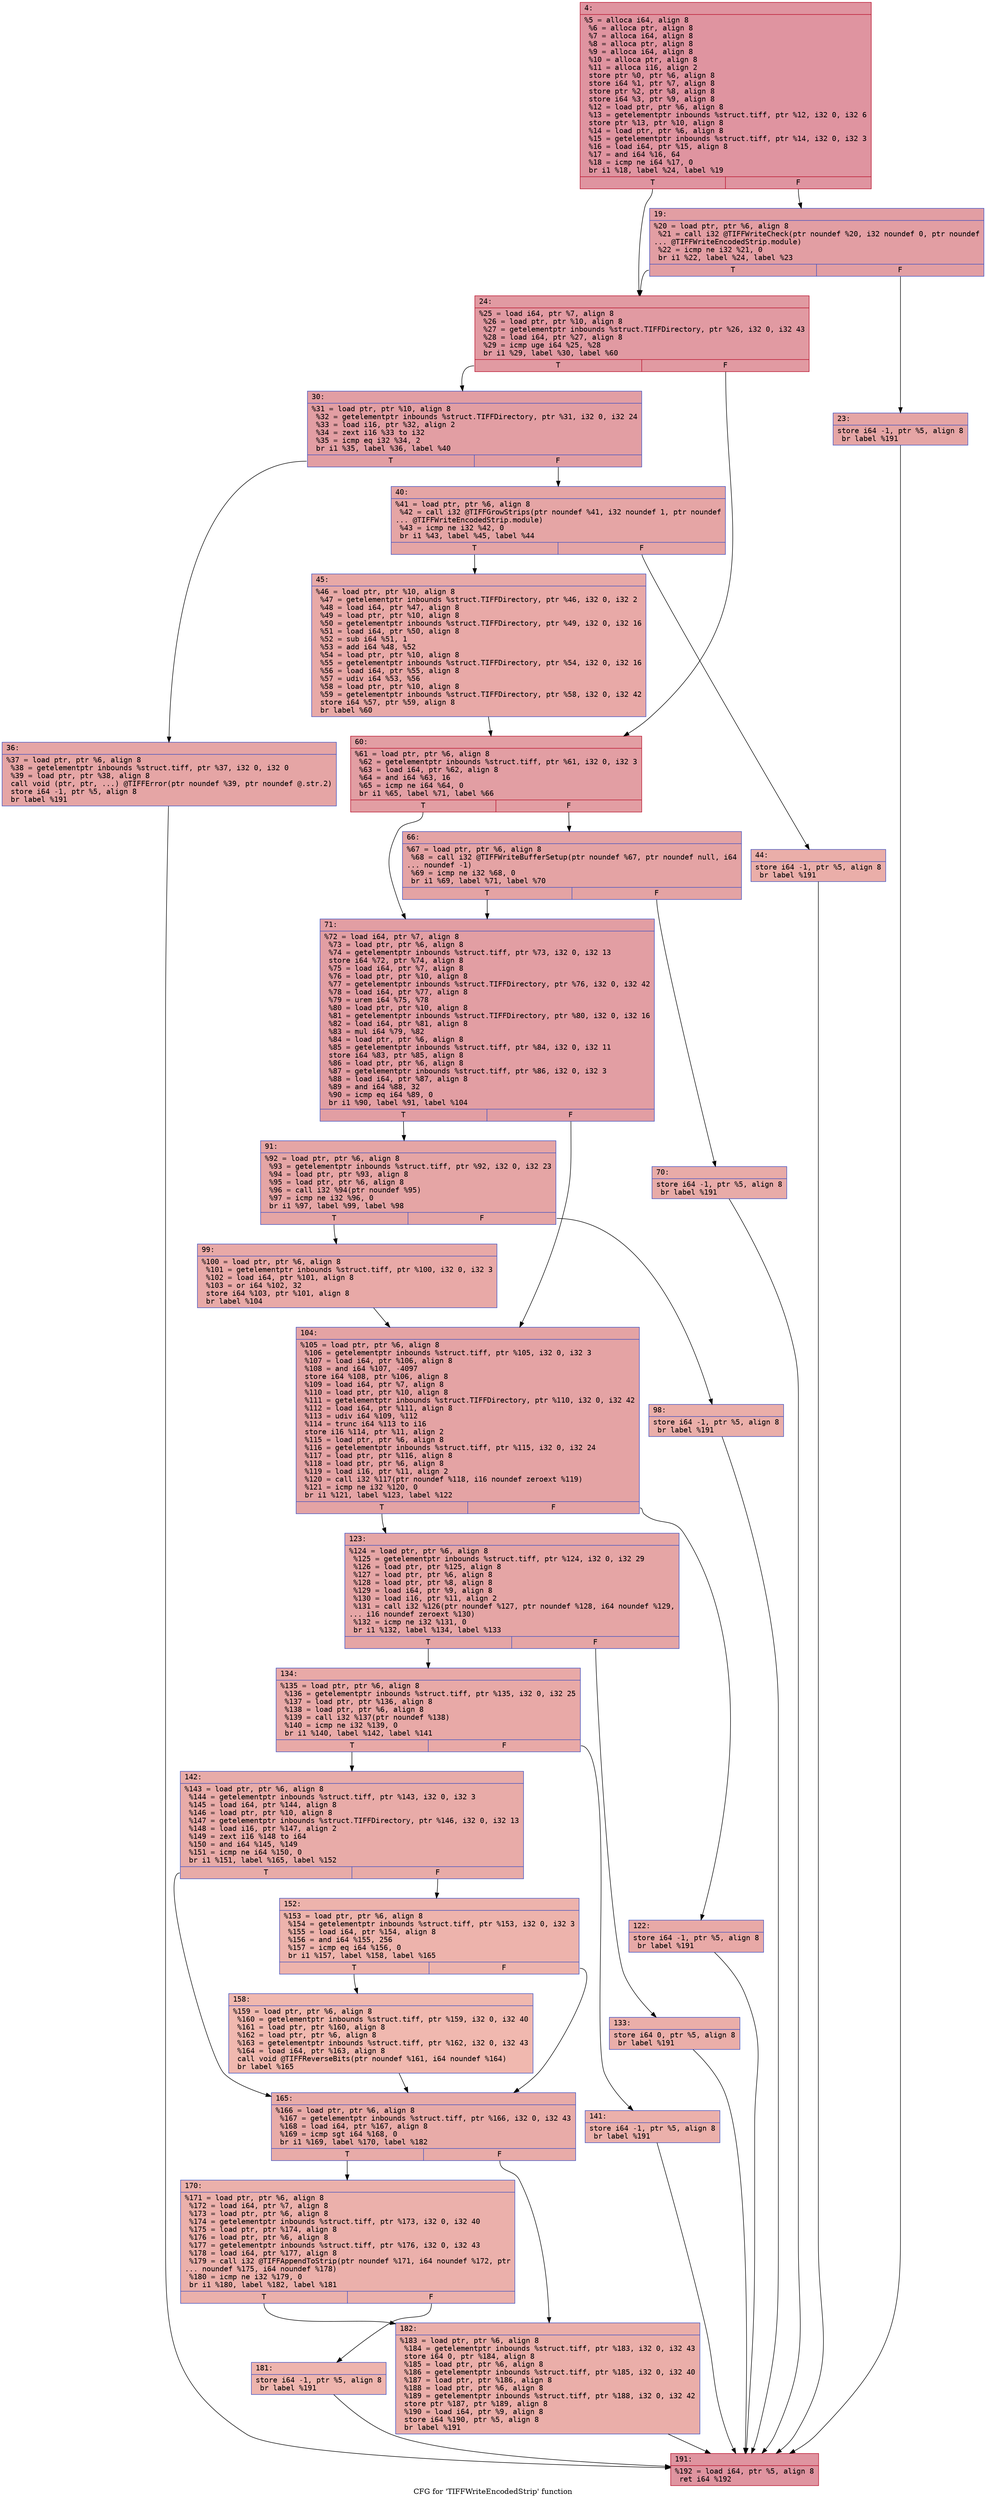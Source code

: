 digraph "CFG for 'TIFFWriteEncodedStrip' function" {
	label="CFG for 'TIFFWriteEncodedStrip' function";

	Node0x6000024273e0 [shape=record,color="#b70d28ff", style=filled, fillcolor="#b70d2870" fontname="Courier",label="{4:\l|  %5 = alloca i64, align 8\l  %6 = alloca ptr, align 8\l  %7 = alloca i64, align 8\l  %8 = alloca ptr, align 8\l  %9 = alloca i64, align 8\l  %10 = alloca ptr, align 8\l  %11 = alloca i16, align 2\l  store ptr %0, ptr %6, align 8\l  store i64 %1, ptr %7, align 8\l  store ptr %2, ptr %8, align 8\l  store i64 %3, ptr %9, align 8\l  %12 = load ptr, ptr %6, align 8\l  %13 = getelementptr inbounds %struct.tiff, ptr %12, i32 0, i32 6\l  store ptr %13, ptr %10, align 8\l  %14 = load ptr, ptr %6, align 8\l  %15 = getelementptr inbounds %struct.tiff, ptr %14, i32 0, i32 3\l  %16 = load i64, ptr %15, align 8\l  %17 = and i64 %16, 64\l  %18 = icmp ne i64 %17, 0\l  br i1 %18, label %24, label %19\l|{<s0>T|<s1>F}}"];
	Node0x6000024273e0:s0 -> Node0x6000024277f0[tooltip="4 -> 24\nProbability 50.00%" ];
	Node0x6000024273e0:s1 -> Node0x600002427750[tooltip="4 -> 19\nProbability 50.00%" ];
	Node0x600002427750 [shape=record,color="#3d50c3ff", style=filled, fillcolor="#be242e70" fontname="Courier",label="{19:\l|  %20 = load ptr, ptr %6, align 8\l  %21 = call i32 @TIFFWriteCheck(ptr noundef %20, i32 noundef 0, ptr noundef\l... @TIFFWriteEncodedStrip.module)\l  %22 = icmp ne i32 %21, 0\l  br i1 %22, label %24, label %23\l|{<s0>T|<s1>F}}"];
	Node0x600002427750:s0 -> Node0x6000024277f0[tooltip="19 -> 24\nProbability 62.50%" ];
	Node0x600002427750:s1 -> Node0x6000024277a0[tooltip="19 -> 23\nProbability 37.50%" ];
	Node0x6000024277a0 [shape=record,color="#3d50c3ff", style=filled, fillcolor="#c5333470" fontname="Courier",label="{23:\l|  store i64 -1, ptr %5, align 8\l  br label %191\l}"];
	Node0x6000024277a0 -> Node0x600002438050[tooltip="23 -> 191\nProbability 100.00%" ];
	Node0x6000024277f0 [shape=record,color="#b70d28ff", style=filled, fillcolor="#bb1b2c70" fontname="Courier",label="{24:\l|  %25 = load i64, ptr %7, align 8\l  %26 = load ptr, ptr %10, align 8\l  %27 = getelementptr inbounds %struct.TIFFDirectory, ptr %26, i32 0, i32 43\l  %28 = load i64, ptr %27, align 8\l  %29 = icmp uge i64 %25, %28\l  br i1 %29, label %30, label %60\l|{<s0>T|<s1>F}}"];
	Node0x6000024277f0:s0 -> Node0x600002427840[tooltip="24 -> 30\nProbability 50.00%" ];
	Node0x6000024277f0:s1 -> Node0x6000024279d0[tooltip="24 -> 60\nProbability 50.00%" ];
	Node0x600002427840 [shape=record,color="#3d50c3ff", style=filled, fillcolor="#be242e70" fontname="Courier",label="{30:\l|  %31 = load ptr, ptr %10, align 8\l  %32 = getelementptr inbounds %struct.TIFFDirectory, ptr %31, i32 0, i32 24\l  %33 = load i16, ptr %32, align 2\l  %34 = zext i16 %33 to i32\l  %35 = icmp eq i32 %34, 2\l  br i1 %35, label %36, label %40\l|{<s0>T|<s1>F}}"];
	Node0x600002427840:s0 -> Node0x600002427890[tooltip="30 -> 36\nProbability 50.00%" ];
	Node0x600002427840:s1 -> Node0x6000024278e0[tooltip="30 -> 40\nProbability 50.00%" ];
	Node0x600002427890 [shape=record,color="#3d50c3ff", style=filled, fillcolor="#c5333470" fontname="Courier",label="{36:\l|  %37 = load ptr, ptr %6, align 8\l  %38 = getelementptr inbounds %struct.tiff, ptr %37, i32 0, i32 0\l  %39 = load ptr, ptr %38, align 8\l  call void (ptr, ptr, ...) @TIFFError(ptr noundef %39, ptr noundef @.str.2)\l  store i64 -1, ptr %5, align 8\l  br label %191\l}"];
	Node0x600002427890 -> Node0x600002438050[tooltip="36 -> 191\nProbability 100.00%" ];
	Node0x6000024278e0 [shape=record,color="#3d50c3ff", style=filled, fillcolor="#c5333470" fontname="Courier",label="{40:\l|  %41 = load ptr, ptr %6, align 8\l  %42 = call i32 @TIFFGrowStrips(ptr noundef %41, i32 noundef 1, ptr noundef\l... @TIFFWriteEncodedStrip.module)\l  %43 = icmp ne i32 %42, 0\l  br i1 %43, label %45, label %44\l|{<s0>T|<s1>F}}"];
	Node0x6000024278e0:s0 -> Node0x600002427980[tooltip="40 -> 45\nProbability 62.50%" ];
	Node0x6000024278e0:s1 -> Node0x600002427930[tooltip="40 -> 44\nProbability 37.50%" ];
	Node0x600002427930 [shape=record,color="#3d50c3ff", style=filled, fillcolor="#d0473d70" fontname="Courier",label="{44:\l|  store i64 -1, ptr %5, align 8\l  br label %191\l}"];
	Node0x600002427930 -> Node0x600002438050[tooltip="44 -> 191\nProbability 100.00%" ];
	Node0x600002427980 [shape=record,color="#3d50c3ff", style=filled, fillcolor="#ca3b3770" fontname="Courier",label="{45:\l|  %46 = load ptr, ptr %10, align 8\l  %47 = getelementptr inbounds %struct.TIFFDirectory, ptr %46, i32 0, i32 2\l  %48 = load i64, ptr %47, align 8\l  %49 = load ptr, ptr %10, align 8\l  %50 = getelementptr inbounds %struct.TIFFDirectory, ptr %49, i32 0, i32 16\l  %51 = load i64, ptr %50, align 8\l  %52 = sub i64 %51, 1\l  %53 = add i64 %48, %52\l  %54 = load ptr, ptr %10, align 8\l  %55 = getelementptr inbounds %struct.TIFFDirectory, ptr %54, i32 0, i32 16\l  %56 = load i64, ptr %55, align 8\l  %57 = udiv i64 %53, %56\l  %58 = load ptr, ptr %10, align 8\l  %59 = getelementptr inbounds %struct.TIFFDirectory, ptr %58, i32 0, i32 42\l  store i64 %57, ptr %59, align 8\l  br label %60\l}"];
	Node0x600002427980 -> Node0x6000024279d0[tooltip="45 -> 60\nProbability 100.00%" ];
	Node0x6000024279d0 [shape=record,color="#b70d28ff", style=filled, fillcolor="#be242e70" fontname="Courier",label="{60:\l|  %61 = load ptr, ptr %6, align 8\l  %62 = getelementptr inbounds %struct.tiff, ptr %61, i32 0, i32 3\l  %63 = load i64, ptr %62, align 8\l  %64 = and i64 %63, 16\l  %65 = icmp ne i64 %64, 0\l  br i1 %65, label %71, label %66\l|{<s0>T|<s1>F}}"];
	Node0x6000024279d0:s0 -> Node0x600002427ac0[tooltip="60 -> 71\nProbability 50.00%" ];
	Node0x6000024279d0:s1 -> Node0x600002427a20[tooltip="60 -> 66\nProbability 50.00%" ];
	Node0x600002427a20 [shape=record,color="#3d50c3ff", style=filled, fillcolor="#c32e3170" fontname="Courier",label="{66:\l|  %67 = load ptr, ptr %6, align 8\l  %68 = call i32 @TIFFWriteBufferSetup(ptr noundef %67, ptr noundef null, i64\l... noundef -1)\l  %69 = icmp ne i32 %68, 0\l  br i1 %69, label %71, label %70\l|{<s0>T|<s1>F}}"];
	Node0x600002427a20:s0 -> Node0x600002427ac0[tooltip="66 -> 71\nProbability 62.50%" ];
	Node0x600002427a20:s1 -> Node0x600002427a70[tooltip="66 -> 70\nProbability 37.50%" ];
	Node0x600002427a70 [shape=record,color="#3d50c3ff", style=filled, fillcolor="#cc403a70" fontname="Courier",label="{70:\l|  store i64 -1, ptr %5, align 8\l  br label %191\l}"];
	Node0x600002427a70 -> Node0x600002438050[tooltip="70 -> 191\nProbability 100.00%" ];
	Node0x600002427ac0 [shape=record,color="#3d50c3ff", style=filled, fillcolor="#be242e70" fontname="Courier",label="{71:\l|  %72 = load i64, ptr %7, align 8\l  %73 = load ptr, ptr %6, align 8\l  %74 = getelementptr inbounds %struct.tiff, ptr %73, i32 0, i32 13\l  store i64 %72, ptr %74, align 8\l  %75 = load i64, ptr %7, align 8\l  %76 = load ptr, ptr %10, align 8\l  %77 = getelementptr inbounds %struct.TIFFDirectory, ptr %76, i32 0, i32 42\l  %78 = load i64, ptr %77, align 8\l  %79 = urem i64 %75, %78\l  %80 = load ptr, ptr %10, align 8\l  %81 = getelementptr inbounds %struct.TIFFDirectory, ptr %80, i32 0, i32 16\l  %82 = load i64, ptr %81, align 8\l  %83 = mul i64 %79, %82\l  %84 = load ptr, ptr %6, align 8\l  %85 = getelementptr inbounds %struct.tiff, ptr %84, i32 0, i32 11\l  store i64 %83, ptr %85, align 8\l  %86 = load ptr, ptr %6, align 8\l  %87 = getelementptr inbounds %struct.tiff, ptr %86, i32 0, i32 3\l  %88 = load i64, ptr %87, align 8\l  %89 = and i64 %88, 32\l  %90 = icmp eq i64 %89, 0\l  br i1 %90, label %91, label %104\l|{<s0>T|<s1>F}}"];
	Node0x600002427ac0:s0 -> Node0x600002427b10[tooltip="71 -> 91\nProbability 50.00%" ];
	Node0x600002427ac0:s1 -> Node0x600002427c00[tooltip="71 -> 104\nProbability 50.00%" ];
	Node0x600002427b10 [shape=record,color="#3d50c3ff", style=filled, fillcolor="#c5333470" fontname="Courier",label="{91:\l|  %92 = load ptr, ptr %6, align 8\l  %93 = getelementptr inbounds %struct.tiff, ptr %92, i32 0, i32 23\l  %94 = load ptr, ptr %93, align 8\l  %95 = load ptr, ptr %6, align 8\l  %96 = call i32 %94(ptr noundef %95)\l  %97 = icmp ne i32 %96, 0\l  br i1 %97, label %99, label %98\l|{<s0>T|<s1>F}}"];
	Node0x600002427b10:s0 -> Node0x600002427bb0[tooltip="91 -> 99\nProbability 62.50%" ];
	Node0x600002427b10:s1 -> Node0x600002427b60[tooltip="91 -> 98\nProbability 37.50%" ];
	Node0x600002427b60 [shape=record,color="#3d50c3ff", style=filled, fillcolor="#d0473d70" fontname="Courier",label="{98:\l|  store i64 -1, ptr %5, align 8\l  br label %191\l}"];
	Node0x600002427b60 -> Node0x600002438050[tooltip="98 -> 191\nProbability 100.00%" ];
	Node0x600002427bb0 [shape=record,color="#3d50c3ff", style=filled, fillcolor="#ca3b3770" fontname="Courier",label="{99:\l|  %100 = load ptr, ptr %6, align 8\l  %101 = getelementptr inbounds %struct.tiff, ptr %100, i32 0, i32 3\l  %102 = load i64, ptr %101, align 8\l  %103 = or i64 %102, 32\l  store i64 %103, ptr %101, align 8\l  br label %104\l}"];
	Node0x600002427bb0 -> Node0x600002427c00[tooltip="99 -> 104\nProbability 100.00%" ];
	Node0x600002427c00 [shape=record,color="#3d50c3ff", style=filled, fillcolor="#c32e3170" fontname="Courier",label="{104:\l|  %105 = load ptr, ptr %6, align 8\l  %106 = getelementptr inbounds %struct.tiff, ptr %105, i32 0, i32 3\l  %107 = load i64, ptr %106, align 8\l  %108 = and i64 %107, -4097\l  store i64 %108, ptr %106, align 8\l  %109 = load i64, ptr %7, align 8\l  %110 = load ptr, ptr %10, align 8\l  %111 = getelementptr inbounds %struct.TIFFDirectory, ptr %110, i32 0, i32 42\l  %112 = load i64, ptr %111, align 8\l  %113 = udiv i64 %109, %112\l  %114 = trunc i64 %113 to i16\l  store i16 %114, ptr %11, align 2\l  %115 = load ptr, ptr %6, align 8\l  %116 = getelementptr inbounds %struct.tiff, ptr %115, i32 0, i32 24\l  %117 = load ptr, ptr %116, align 8\l  %118 = load ptr, ptr %6, align 8\l  %119 = load i16, ptr %11, align 2\l  %120 = call i32 %117(ptr noundef %118, i16 noundef zeroext %119)\l  %121 = icmp ne i32 %120, 0\l  br i1 %121, label %123, label %122\l|{<s0>T|<s1>F}}"];
	Node0x600002427c00:s0 -> Node0x600002427ca0[tooltip="104 -> 123\nProbability 62.50%" ];
	Node0x600002427c00:s1 -> Node0x600002427c50[tooltip="104 -> 122\nProbability 37.50%" ];
	Node0x600002427c50 [shape=record,color="#3d50c3ff", style=filled, fillcolor="#ca3b3770" fontname="Courier",label="{122:\l|  store i64 -1, ptr %5, align 8\l  br label %191\l}"];
	Node0x600002427c50 -> Node0x600002438050[tooltip="122 -> 191\nProbability 100.00%" ];
	Node0x600002427ca0 [shape=record,color="#3d50c3ff", style=filled, fillcolor="#c5333470" fontname="Courier",label="{123:\l|  %124 = load ptr, ptr %6, align 8\l  %125 = getelementptr inbounds %struct.tiff, ptr %124, i32 0, i32 29\l  %126 = load ptr, ptr %125, align 8\l  %127 = load ptr, ptr %6, align 8\l  %128 = load ptr, ptr %8, align 8\l  %129 = load i64, ptr %9, align 8\l  %130 = load i16, ptr %11, align 2\l  %131 = call i32 %126(ptr noundef %127, ptr noundef %128, i64 noundef %129,\l... i16 noundef zeroext %130)\l  %132 = icmp ne i32 %131, 0\l  br i1 %132, label %134, label %133\l|{<s0>T|<s1>F}}"];
	Node0x600002427ca0:s0 -> Node0x600002427d40[tooltip="123 -> 134\nProbability 62.50%" ];
	Node0x600002427ca0:s1 -> Node0x600002427cf0[tooltip="123 -> 133\nProbability 37.50%" ];
	Node0x600002427cf0 [shape=record,color="#3d50c3ff", style=filled, fillcolor="#d0473d70" fontname="Courier",label="{133:\l|  store i64 0, ptr %5, align 8\l  br label %191\l}"];
	Node0x600002427cf0 -> Node0x600002438050[tooltip="133 -> 191\nProbability 100.00%" ];
	Node0x600002427d40 [shape=record,color="#3d50c3ff", style=filled, fillcolor="#ca3b3770" fontname="Courier",label="{134:\l|  %135 = load ptr, ptr %6, align 8\l  %136 = getelementptr inbounds %struct.tiff, ptr %135, i32 0, i32 25\l  %137 = load ptr, ptr %136, align 8\l  %138 = load ptr, ptr %6, align 8\l  %139 = call i32 %137(ptr noundef %138)\l  %140 = icmp ne i32 %139, 0\l  br i1 %140, label %142, label %141\l|{<s0>T|<s1>F}}"];
	Node0x600002427d40:s0 -> Node0x600002427de0[tooltip="134 -> 142\nProbability 62.50%" ];
	Node0x600002427d40:s1 -> Node0x600002427d90[tooltip="134 -> 141\nProbability 37.50%" ];
	Node0x600002427d90 [shape=record,color="#3d50c3ff", style=filled, fillcolor="#d24b4070" fontname="Courier",label="{141:\l|  store i64 -1, ptr %5, align 8\l  br label %191\l}"];
	Node0x600002427d90 -> Node0x600002438050[tooltip="141 -> 191\nProbability 100.00%" ];
	Node0x600002427de0 [shape=record,color="#3d50c3ff", style=filled, fillcolor="#cc403a70" fontname="Courier",label="{142:\l|  %143 = load ptr, ptr %6, align 8\l  %144 = getelementptr inbounds %struct.tiff, ptr %143, i32 0, i32 3\l  %145 = load i64, ptr %144, align 8\l  %146 = load ptr, ptr %10, align 8\l  %147 = getelementptr inbounds %struct.TIFFDirectory, ptr %146, i32 0, i32 13\l  %148 = load i16, ptr %147, align 2\l  %149 = zext i16 %148 to i64\l  %150 = and i64 %145, %149\l  %151 = icmp ne i64 %150, 0\l  br i1 %151, label %165, label %152\l|{<s0>T|<s1>F}}"];
	Node0x600002427de0:s0 -> Node0x600002427ed0[tooltip="142 -> 165\nProbability 62.50%" ];
	Node0x600002427de0:s1 -> Node0x600002427e30[tooltip="142 -> 152\nProbability 37.50%" ];
	Node0x600002427e30 [shape=record,color="#3d50c3ff", style=filled, fillcolor="#d6524470" fontname="Courier",label="{152:\l|  %153 = load ptr, ptr %6, align 8\l  %154 = getelementptr inbounds %struct.tiff, ptr %153, i32 0, i32 3\l  %155 = load i64, ptr %154, align 8\l  %156 = and i64 %155, 256\l  %157 = icmp eq i64 %156, 0\l  br i1 %157, label %158, label %165\l|{<s0>T|<s1>F}}"];
	Node0x600002427e30:s0 -> Node0x600002427e80[tooltip="152 -> 158\nProbability 50.00%" ];
	Node0x600002427e30:s1 -> Node0x600002427ed0[tooltip="152 -> 165\nProbability 50.00%" ];
	Node0x600002427e80 [shape=record,color="#3d50c3ff", style=filled, fillcolor="#dc5d4a70" fontname="Courier",label="{158:\l|  %159 = load ptr, ptr %6, align 8\l  %160 = getelementptr inbounds %struct.tiff, ptr %159, i32 0, i32 40\l  %161 = load ptr, ptr %160, align 8\l  %162 = load ptr, ptr %6, align 8\l  %163 = getelementptr inbounds %struct.tiff, ptr %162, i32 0, i32 43\l  %164 = load i64, ptr %163, align 8\l  call void @TIFFReverseBits(ptr noundef %161, i64 noundef %164)\l  br label %165\l}"];
	Node0x600002427e80 -> Node0x600002427ed0[tooltip="158 -> 165\nProbability 100.00%" ];
	Node0x600002427ed0 [shape=record,color="#3d50c3ff", style=filled, fillcolor="#cc403a70" fontname="Courier",label="{165:\l|  %166 = load ptr, ptr %6, align 8\l  %167 = getelementptr inbounds %struct.tiff, ptr %166, i32 0, i32 43\l  %168 = load i64, ptr %167, align 8\l  %169 = icmp sgt i64 %168, 0\l  br i1 %169, label %170, label %182\l|{<s0>T|<s1>F}}"];
	Node0x600002427ed0:s0 -> Node0x600002427f20[tooltip="165 -> 170\nProbability 62.50%" ];
	Node0x600002427ed0:s1 -> Node0x600002438000[tooltip="165 -> 182\nProbability 37.50%" ];
	Node0x600002427f20 [shape=record,color="#3d50c3ff", style=filled, fillcolor="#d24b4070" fontname="Courier",label="{170:\l|  %171 = load ptr, ptr %6, align 8\l  %172 = load i64, ptr %7, align 8\l  %173 = load ptr, ptr %6, align 8\l  %174 = getelementptr inbounds %struct.tiff, ptr %173, i32 0, i32 40\l  %175 = load ptr, ptr %174, align 8\l  %176 = load ptr, ptr %6, align 8\l  %177 = getelementptr inbounds %struct.tiff, ptr %176, i32 0, i32 43\l  %178 = load i64, ptr %177, align 8\l  %179 = call i32 @TIFFAppendToStrip(ptr noundef %171, i64 noundef %172, ptr\l... noundef %175, i64 noundef %178)\l  %180 = icmp ne i32 %179, 0\l  br i1 %180, label %182, label %181\l|{<s0>T|<s1>F}}"];
	Node0x600002427f20:s0 -> Node0x600002438000[tooltip="170 -> 182\nProbability 62.50%" ];
	Node0x600002427f20:s1 -> Node0x600002427f70[tooltip="170 -> 181\nProbability 37.50%" ];
	Node0x600002427f70 [shape=record,color="#3d50c3ff", style=filled, fillcolor="#d8564670" fontname="Courier",label="{181:\l|  store i64 -1, ptr %5, align 8\l  br label %191\l}"];
	Node0x600002427f70 -> Node0x600002438050[tooltip="181 -> 191\nProbability 100.00%" ];
	Node0x600002438000 [shape=record,color="#3d50c3ff", style=filled, fillcolor="#d0473d70" fontname="Courier",label="{182:\l|  %183 = load ptr, ptr %6, align 8\l  %184 = getelementptr inbounds %struct.tiff, ptr %183, i32 0, i32 43\l  store i64 0, ptr %184, align 8\l  %185 = load ptr, ptr %6, align 8\l  %186 = getelementptr inbounds %struct.tiff, ptr %185, i32 0, i32 40\l  %187 = load ptr, ptr %186, align 8\l  %188 = load ptr, ptr %6, align 8\l  %189 = getelementptr inbounds %struct.tiff, ptr %188, i32 0, i32 42\l  store ptr %187, ptr %189, align 8\l  %190 = load i64, ptr %9, align 8\l  store i64 %190, ptr %5, align 8\l  br label %191\l}"];
	Node0x600002438000 -> Node0x600002438050[tooltip="182 -> 191\nProbability 100.00%" ];
	Node0x600002438050 [shape=record,color="#b70d28ff", style=filled, fillcolor="#b70d2870" fontname="Courier",label="{191:\l|  %192 = load i64, ptr %5, align 8\l  ret i64 %192\l}"];
}
